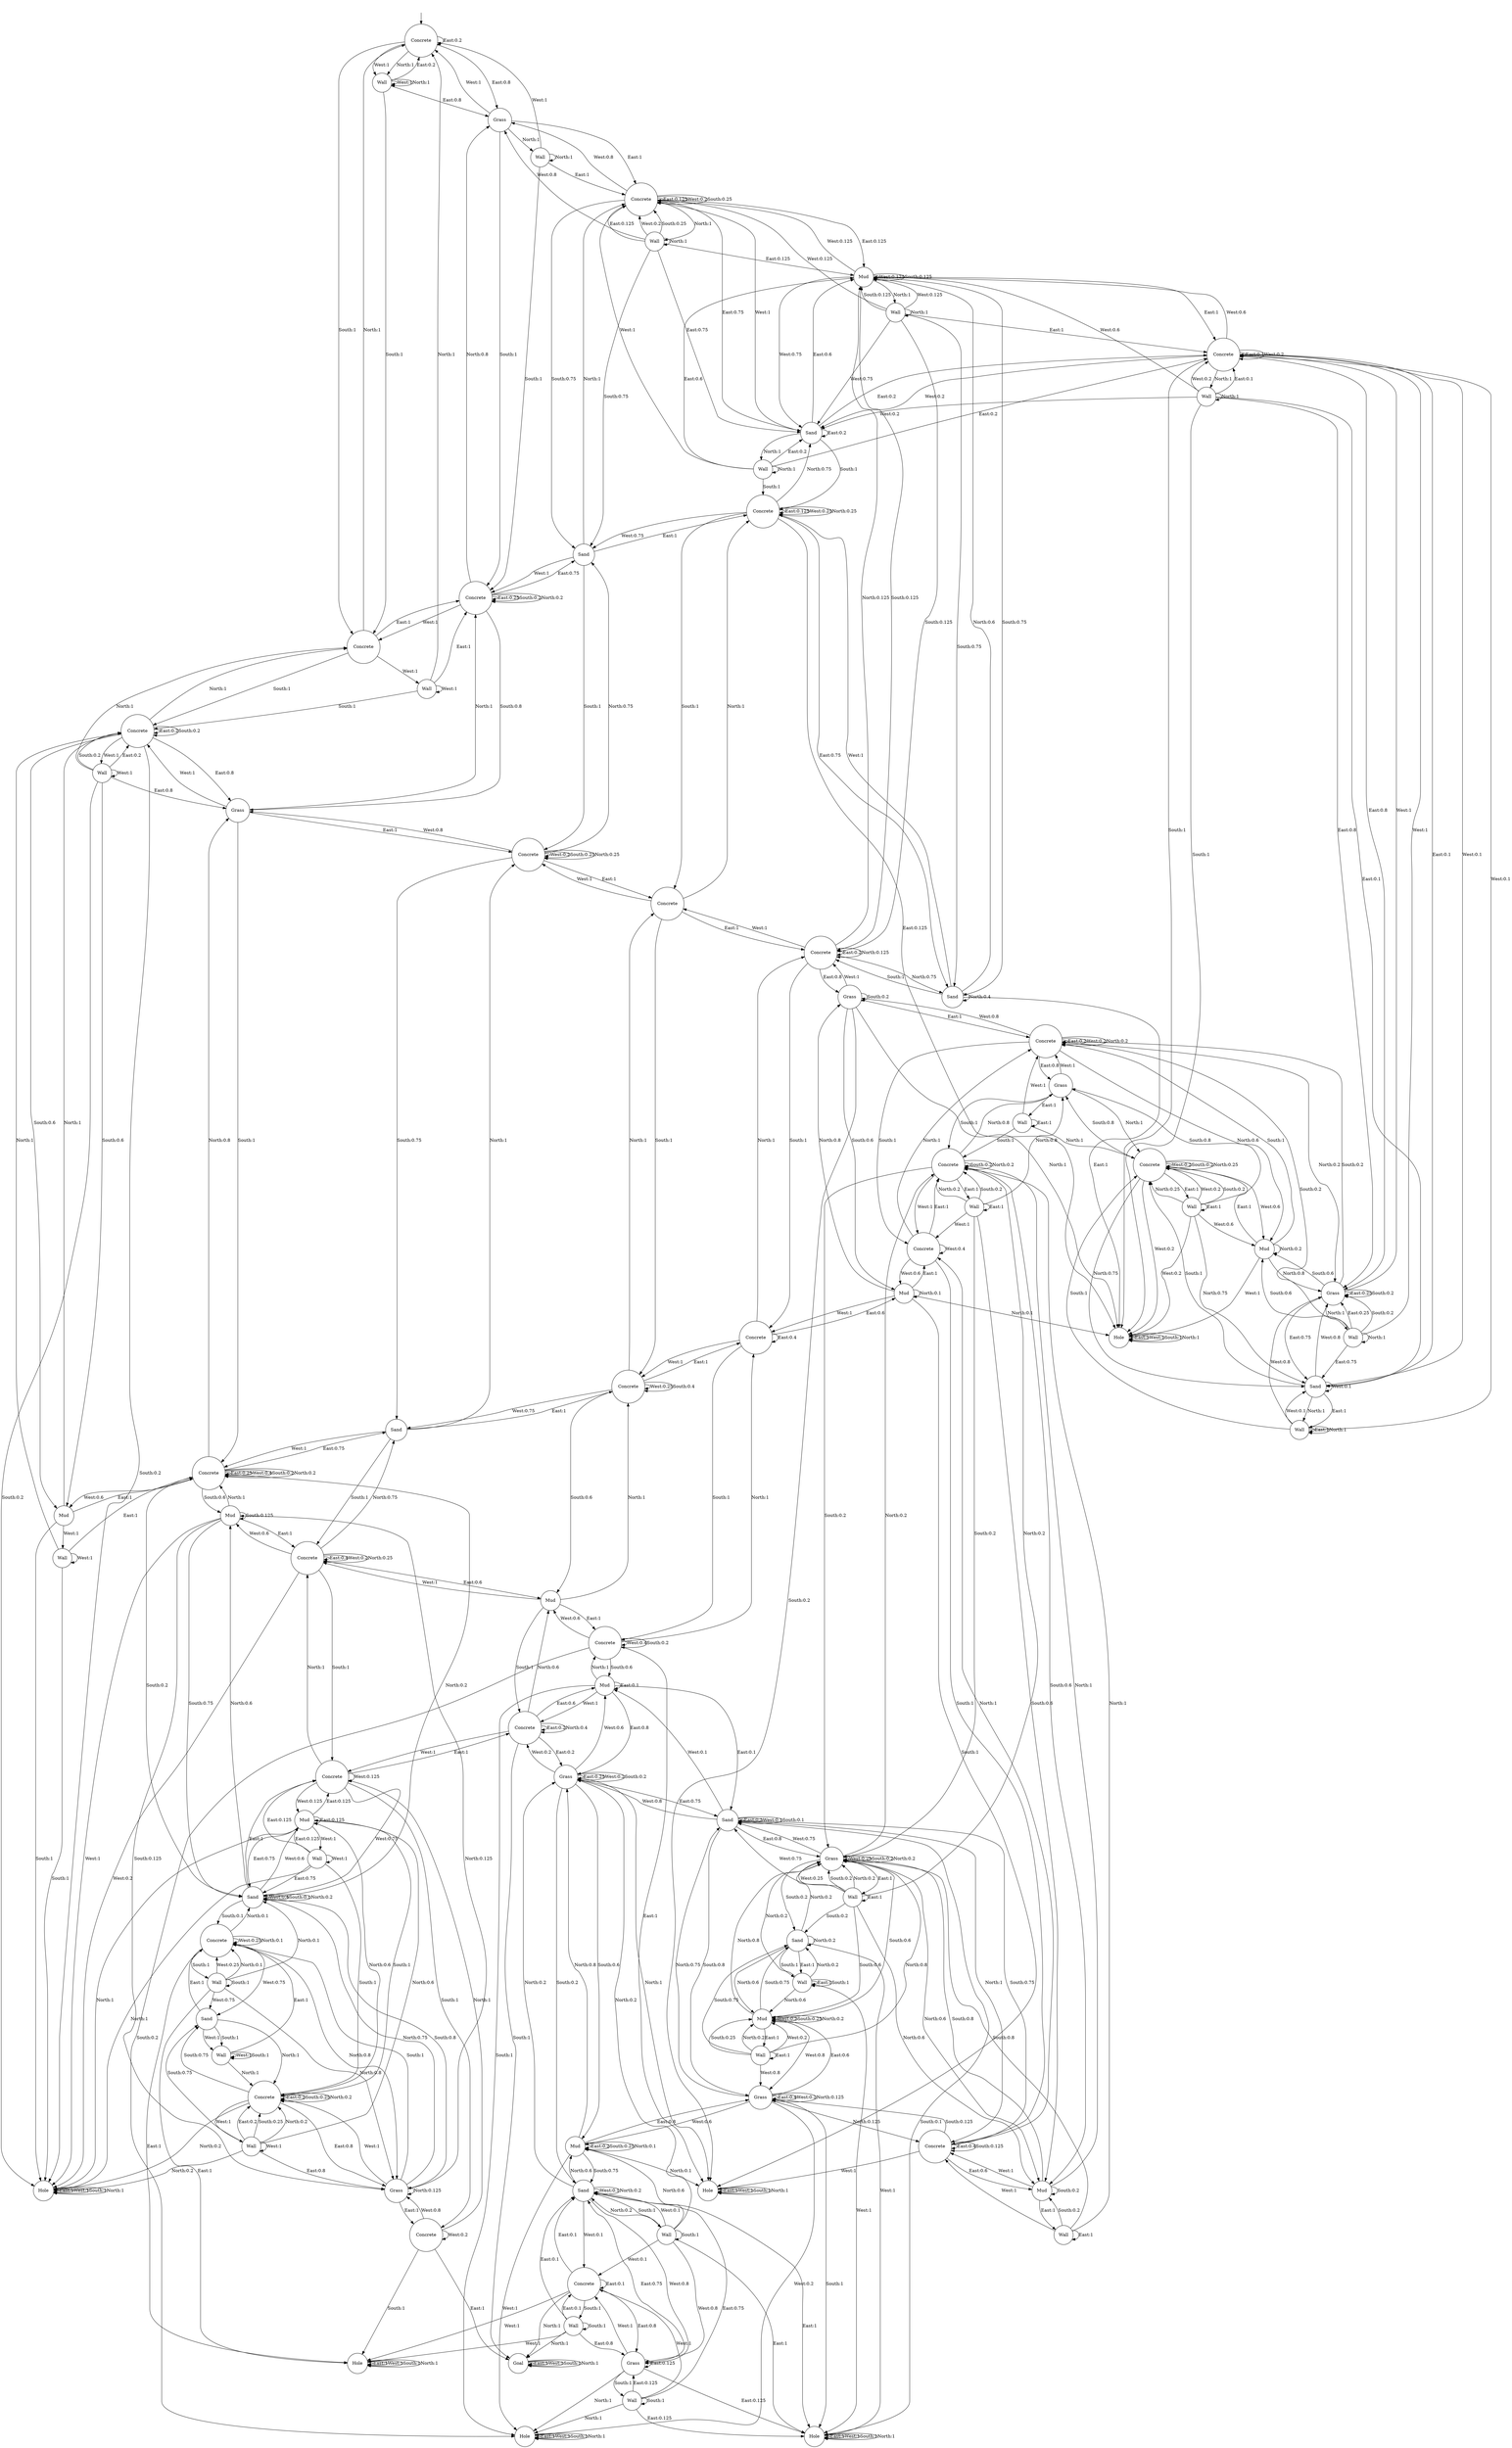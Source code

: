 digraph g {
__start0 [label="" shape="none"];
0 [shape="circle" label="Concrete"];
1 [shape="circle" label="Wall"];
2 [shape="circle" label="Concrete"];
3 [shape="circle" label="Wall"];
4 [shape="circle" label="Concrete"];
5 [shape="circle" label="Wall"];
6 [shape="circle" label="Wall"];
7 [shape="circle" label="Mud"];
8 [shape="circle" label="Hole"];
9 [shape="circle" label="Wall"];
10 [shape="circle" label="Mud"];
11 [shape="circle" label="Concrete"];
12 [shape="circle" label="Wall"];
13 [shape="circle" label="Wall"];
14 [shape="circle" label="Sand"];
15 [shape="circle" label="Wall"];
16 [shape="circle" label="Grass"];
17 [shape="circle" label="Concrete"];
18 [shape="circle" label="Grass"];
19 [shape="circle" label="Concrete"];
20 [shape="circle" label="Mud"];
21 [shape="circle" label="Sand"];
22 [shape="circle" label="Grass"];
23 [shape="circle" label="Concrete"];
24 [shape="circle" label="Wall"];
25 [shape="circle" label="Concrete"];
26 [shape="circle" label="Wall"];
27 [shape="circle" label="Sand"];
28 [shape="circle" label="Concrete"];
29 [shape="circle" label="Sand"];
30 [shape="circle" label="Concrete"];
31 [shape="circle" label="Concrete"];
32 [shape="circle" label="Concrete"];
33 [shape="circle" label="Hole"];
34 [shape="circle" label="Wall"];
35 [shape="circle" label="Sand"];
36 [shape="circle" label="Concrete"];
37 [shape="circle" label="Concrete"];
38 [shape="circle" label="Concrete"];
39 [shape="circle" label="Mud"];
40 [shape="circle" label="Concrete"];
41 [shape="circle" label="Goal"];
42 [shape="circle" label="Concrete"];
43 [shape="circle" label="Wall"];
44 [shape="circle" label="Wall"];
45 [shape="circle" label="Mud"];
46 [shape="circle" label="Sand"];
47 [shape="circle" label="Concrete"];
48 [shape="circle" label="Concrete"];
49 [shape="circle" label="Concrete"];
50 [shape="circle" label="Mud"];
51 [shape="circle" label="Hole"];
52 [shape="circle" label="Wall"];
53 [shape="circle" label="Grass"];
54 [shape="circle" label="Concrete"];
55 [shape="circle" label="Wall"];
56 [shape="circle" label="Hole"];
57 [shape="circle" label="Grass"];
58 [shape="circle" label="Mud"];
59 [shape="circle" label="Hole"];
60 [shape="circle" label="Grass"];
61 [shape="circle" label="Mud"];
62 [shape="circle" label="Wall"];
63 [shape="circle" label="Sand"];
64 [shape="circle" label="Wall"];
65 [shape="circle" label="Grass"];
66 [shape="circle" label="Mud"];
67 [shape="circle" label="Concrete"];
68 [shape="circle" label="Concrete"];
69 [shape="circle" label="Concrete"];
70 [shape="circle" label="Sand"];
71 [shape="circle" label="Grass"];
72 [shape="circle" label="Hole"];
73 [shape="circle" label="Wall"];
74 [shape="circle" label="Sand"];
75 [shape="circle" label="Concrete"];
76 [shape="circle" label="Wall"];
77 [shape="circle" label="Wall"];
78 [shape="circle" label="Grass"];
79 [shape="circle" label="Concrete"];
80 [shape="circle" label="Wall"];
81 [shape="circle" label="Wall"];
82 [shape="circle" label="Mud"];
83 [shape="circle" label="Wall"];
84 [shape="circle" label="Grass"];
85 [shape="circle" label="Wall"];
86 [shape="circle" label="Mud"];
87 [shape="circle" label="Wall"];
88 [shape="circle" label="Sand"];
0 -> 0 [label="East:0.2"];
0 -> 16 [label="East:0.8"];
0 -> 1 [label="West:1"];
0 -> 2 [label="South:1"];
0 -> 1 [label="North:1"];
1 -> 0 [label="East:0.2"];
1 -> 16 [label="East:0.8"];
1 -> 1 [label="West:1"];
1 -> 2 [label="South:1"];
1 -> 1 [label="North:1"];
2 -> 17 [label="East:1"];
2 -> 3 [label="West:1"];
2 -> 4 [label="South:1"];
2 -> 0 [label="North:1"];
3 -> 17 [label="East:1"];
3 -> 3 [label="West:1"];
3 -> 4 [label="South:1"];
3 -> 0 [label="North:1"];
4 -> 4 [label="East:0.2"];
4 -> 18 [label="East:0.8"];
4 -> 5 [label="West:1"];
4 -> 4 [label="South:0.2"];
4 -> 7 [label="South:0.6"];
4 -> 8 [label="South:0.2"];
4 -> 2 [label="North:1"];
5 -> 4 [label="East:0.2"];
5 -> 18 [label="East:0.8"];
5 -> 5 [label="West:1"];
5 -> 4 [label="South:0.2"];
5 -> 7 [label="South:0.6"];
5 -> 8 [label="South:0.2"];
5 -> 2 [label="North:1"];
6 -> 19 [label="East:1"];
6 -> 6 [label="West:1"];
6 -> 8 [label="South:1"];
6 -> 4 [label="North:1"];
7 -> 19 [label="East:1"];
7 -> 6 [label="West:1"];
7 -> 8 [label="South:1"];
7 -> 4 [label="North:1"];
8 -> 8 [label="East:1"];
8 -> 8 [label="West:1"];
8 -> 8 [label="South:1"];
8 -> 8 [label="North:1"];
9 -> 10 [label="East:0.125"];
9 -> 21 [label="East:0.75"];
9 -> 31 [label="East:0.125"];
9 -> 9 [label="West:1"];
9 -> 11 [label="South:1"];
9 -> 8 [label="North:1"];
10 -> 10 [label="East:0.125"];
10 -> 21 [label="East:0.75"];
10 -> 31 [label="East:0.125"];
10 -> 9 [label="West:1"];
10 -> 11 [label="South:1"];
10 -> 8 [label="North:1"];
11 -> 11 [label="East:0.2"];
11 -> 22 [label="East:0.8"];
11 -> 12 [label="West:1"];
11 -> 11 [label="South:0.25"];
11 -> 14 [label="South:0.75"];
11 -> 8 [label="North:0.2"];
11 -> 10 [label="North:0.6"];
11 -> 11 [label="North:0.2"];
12 -> 11 [label="East:0.2"];
12 -> 22 [label="East:0.8"];
12 -> 12 [label="West:1"];
12 -> 11 [label="South:0.25"];
12 -> 14 [label="South:0.75"];
12 -> 8 [label="North:0.2"];
12 -> 10 [label="North:0.6"];
12 -> 11 [label="North:0.2"];
13 -> 23 [label="East:1"];
13 -> 13 [label="West:1"];
13 -> 13 [label="South:1"];
13 -> 11 [label="North:1"];
14 -> 23 [label="East:1"];
14 -> 13 [label="West:1"];
14 -> 13 [label="South:1"];
14 -> 11 [label="North:1"];
15 -> 25 [label="East:1"];
15 -> 0 [label="West:1"];
15 -> 17 [label="South:1"];
15 -> 15 [label="North:1"];
16 -> 25 [label="East:1"];
16 -> 0 [label="West:1"];
16 -> 17 [label="South:1"];
16 -> 15 [label="North:1"];
17 -> 17 [label="East:0.25"];
17 -> 27 [label="East:0.75"];
17 -> 2 [label="West:1"];
17 -> 17 [label="South:0.2"];
17 -> 18 [label="South:0.8"];
17 -> 16 [label="North:0.8"];
17 -> 17 [label="North:0.2"];
18 -> 28 [label="East:1"];
18 -> 4 [label="West:1"];
18 -> 19 [label="South:1"];
18 -> 17 [label="North:1"];
19 -> 19 [label="East:0.25"];
19 -> 29 [label="East:0.75"];
19 -> 7 [label="West:0.6"];
19 -> 19 [label="West:0.4"];
19 -> 19 [label="South:0.2"];
19 -> 20 [label="South:0.6"];
19 -> 21 [label="South:0.2"];
19 -> 18 [label="North:0.8"];
19 -> 19 [label="North:0.2"];
20 -> 30 [label="East:1"];
20 -> 8 [label="West:1"];
20 -> 20 [label="South:0.125"];
20 -> 21 [label="South:0.75"];
20 -> 22 [label="South:0.125"];
20 -> 19 [label="North:1"];
21 -> 31 [label="East:1"];
21 -> 10 [label="West:0.6"];
21 -> 21 [label="West:0.4"];
21 -> 21 [label="South:0.1"];
21 -> 22 [label="South:0.8"];
21 -> 23 [label="South:0.1"];
21 -> 19 [label="North:0.2"];
21 -> 20 [label="North:0.6"];
21 -> 21 [label="North:0.2"];
22 -> 32 [label="East:1"];
22 -> 11 [label="West:1"];
22 -> 23 [label="South:1"];
22 -> 20 [label="North:0.125"];
22 -> 21 [label="North:0.75"];
22 -> 22 [label="North:0.125"];
23 -> 33 [label="East:1"];
23 -> 14 [label="West:0.75"];
23 -> 23 [label="West:0.25"];
23 -> 24 [label="South:1"];
23 -> 21 [label="North:0.1"];
23 -> 22 [label="North:0.8"];
23 -> 23 [label="North:0.1"];
24 -> 33 [label="East:1"];
24 -> 14 [label="West:0.75"];
24 -> 23 [label="West:0.25"];
24 -> 24 [label="South:1"];
24 -> 21 [label="North:0.1"];
24 -> 22 [label="North:0.8"];
24 -> 23 [label="North:0.1"];
25 -> 25 [label="East:0.125"];
25 -> 35 [label="East:0.75"];
25 -> 45 [label="East:0.125"];
25 -> 16 [label="West:0.8"];
25 -> 25 [label="West:0.2"];
25 -> 25 [label="South:0.25"];
25 -> 27 [label="South:0.75"];
25 -> 26 [label="North:1"];
26 -> 25 [label="East:0.125"];
26 -> 35 [label="East:0.75"];
26 -> 45 [label="East:0.125"];
26 -> 16 [label="West:0.8"];
26 -> 25 [label="West:0.2"];
26 -> 25 [label="South:0.25"];
26 -> 27 [label="South:0.75"];
26 -> 26 [label="North:1"];
27 -> 36 [label="East:1"];
27 -> 17 [label="West:1"];
27 -> 28 [label="South:1"];
27 -> 25 [label="North:1"];
28 -> 37 [label="East:1"];
28 -> 18 [label="West:0.8"];
28 -> 28 [label="West:0.2"];
28 -> 28 [label="South:0.25"];
28 -> 29 [label="South:0.75"];
28 -> 27 [label="North:0.75"];
28 -> 28 [label="North:0.25"];
29 -> 38 [label="East:1"];
29 -> 19 [label="West:1"];
29 -> 30 [label="South:1"];
29 -> 28 [label="North:1"];
30 -> 30 [label="East:0.4"];
30 -> 39 [label="East:0.6"];
30 -> 8 [label="West:0.2"];
30 -> 20 [label="West:0.6"];
30 -> 30 [label="West:0.2"];
30 -> 31 [label="South:1"];
30 -> 29 [label="North:0.75"];
30 -> 30 [label="North:0.25"];
31 -> 40 [label="East:1"];
31 -> 10 [label="West:0.125"];
31 -> 21 [label="West:0.75"];
31 -> 31 [label="West:0.125"];
31 -> 32 [label="South:1"];
31 -> 30 [label="North:1"];
32 -> 41 [label="East:1"];
32 -> 22 [label="West:0.8"];
32 -> 32 [label="West:0.2"];
32 -> 33 [label="South:1"];
32 -> 31 [label="North:1"];
33 -> 33 [label="East:1"];
33 -> 33 [label="West:1"];
33 -> 33 [label="South:1"];
33 -> 33 [label="North:1"];
34 -> 35 [label="East:0.2"];
34 -> 45 [label="East:0.6"];
34 -> 54 [label="East:0.2"];
34 -> 25 [label="West:1"];
34 -> 36 [label="South:1"];
34 -> 34 [label="North:1"];
35 -> 35 [label="East:0.2"];
35 -> 45 [label="East:0.6"];
35 -> 54 [label="East:0.2"];
35 -> 25 [label="West:1"];
35 -> 36 [label="South:1"];
35 -> 34 [label="North:1"];
36 -> 36 [label="East:0.125"];
36 -> 46 [label="East:0.75"];
36 -> 56 [label="East:0.125"];
36 -> 27 [label="West:0.75"];
36 -> 36 [label="West:0.25"];
36 -> 37 [label="South:1"];
36 -> 35 [label="North:0.75"];
36 -> 36 [label="North:0.25"];
37 -> 47 [label="East:1"];
37 -> 28 [label="West:1"];
37 -> 38 [label="South:1"];
37 -> 36 [label="North:1"];
38 -> 48 [label="East:1"];
38 -> 29 [label="West:0.75"];
38 -> 38 [label="West:0.25"];
38 -> 38 [label="South:0.4"];
38 -> 39 [label="South:0.6"];
38 -> 37 [label="North:1"];
39 -> 49 [label="East:1"];
39 -> 30 [label="West:1"];
39 -> 40 [label="South:1"];
39 -> 38 [label="North:1"];
40 -> 40 [label="East:0.2"];
40 -> 50 [label="East:0.6"];
40 -> 60 [label="East:0.2"];
40 -> 31 [label="West:1"];
40 -> 41 [label="South:1"];
40 -> 39 [label="North:0.6"];
40 -> 40 [label="North:0.4"];
41 -> 41 [label="East:1"];
41 -> 41 [label="West:1"];
41 -> 41 [label="South:1"];
41 -> 41 [label="North:1"];
42 -> 42 [label="East:0.1"];
42 -> 53 [label="East:0.8"];
42 -> 63 [label="East:0.1"];
42 -> 33 [label="West:1"];
42 -> 43 [label="South:1"];
42 -> 41 [label="North:1"];
43 -> 42 [label="East:0.1"];
43 -> 53 [label="East:0.8"];
43 -> 63 [label="East:0.1"];
43 -> 33 [label="West:1"];
43 -> 43 [label="South:1"];
43 -> 41 [label="North:1"];
44 -> 54 [label="East:1"];
44 -> 25 [label="West:0.125"];
44 -> 35 [label="West:0.75"];
44 -> 45 [label="West:0.125"];
44 -> 45 [label="South:0.125"];
44 -> 46 [label="South:0.75"];
44 -> 47 [label="South:0.125"];
44 -> 44 [label="North:1"];
45 -> 54 [label="East:1"];
45 -> 25 [label="West:0.125"];
45 -> 35 [label="West:0.75"];
45 -> 45 [label="West:0.125"];
45 -> 45 [label="South:0.125"];
45 -> 46 [label="South:0.75"];
45 -> 47 [label="South:0.125"];
45 -> 44 [label="North:1"];
46 -> 56 [label="East:1"];
46 -> 36 [label="West:1"];
46 -> 47 [label="South:1"];
46 -> 45 [label="North:0.6"];
46 -> 46 [label="North:0.4"];
47 -> 47 [label="East:0.2"];
47 -> 57 [label="East:0.8"];
47 -> 37 [label="West:1"];
47 -> 48 [label="South:1"];
47 -> 45 [label="North:0.125"];
47 -> 46 [label="North:0.75"];
47 -> 47 [label="North:0.125"];
48 -> 48 [label="East:0.4"];
48 -> 58 [label="East:0.6"];
48 -> 38 [label="West:1"];
48 -> 49 [label="South:1"];
48 -> 47 [label="North:1"];
49 -> 59 [label="East:1"];
49 -> 39 [label="West:0.6"];
49 -> 49 [label="West:0.4"];
49 -> 49 [label="South:0.2"];
49 -> 50 [label="South:0.6"];
49 -> 51 [label="South:0.2"];
49 -> 48 [label="North:1"];
50 -> 50 [label="East:0.1"];
50 -> 60 [label="East:0.8"];
50 -> 70 [label="East:0.1"];
50 -> 40 [label="West:1"];
50 -> 51 [label="South:1"];
50 -> 49 [label="North:1"];
51 -> 51 [label="East:1"];
51 -> 51 [label="West:1"];
51 -> 51 [label="South:1"];
51 -> 51 [label="North:1"];
52 -> 53 [label="East:0.125"];
52 -> 63 [label="East:0.75"];
52 -> 72 [label="East:0.125"];
52 -> 42 [label="West:1"];
52 -> 52 [label="South:1"];
52 -> 51 [label="North:1"];
53 -> 53 [label="East:0.125"];
53 -> 63 [label="East:0.75"];
53 -> 72 [label="East:0.125"];
53 -> 42 [label="West:1"];
53 -> 52 [label="South:1"];
53 -> 51 [label="North:1"];
54 -> 54 [label="East:0.1"];
54 -> 65 [label="East:0.8"];
54 -> 74 [label="East:0.1"];
54 -> 35 [label="West:0.2"];
54 -> 45 [label="West:0.6"];
54 -> 54 [label="West:0.2"];
54 -> 56 [label="South:1"];
54 -> 55 [label="North:1"];
55 -> 54 [label="East:0.1"];
55 -> 65 [label="East:0.8"];
55 -> 74 [label="East:0.1"];
55 -> 35 [label="West:0.2"];
55 -> 45 [label="West:0.6"];
55 -> 54 [label="West:0.2"];
55 -> 56 [label="South:1"];
55 -> 55 [label="North:1"];
56 -> 56 [label="East:1"];
56 -> 56 [label="West:1"];
56 -> 56 [label="South:1"];
56 -> 56 [label="North:1"];
57 -> 67 [label="East:1"];
57 -> 47 [label="West:1"];
57 -> 57 [label="South:0.2"];
57 -> 58 [label="South:0.6"];
57 -> 59 [label="South:0.2"];
57 -> 56 [label="North:1"];
58 -> 68 [label="East:1"];
58 -> 48 [label="West:1"];
58 -> 59 [label="South:1"];
58 -> 56 [label="North:0.1"];
58 -> 57 [label="North:0.8"];
58 -> 58 [label="North:0.1"];
59 -> 59 [label="East:1"];
59 -> 59 [label="West:1"];
59 -> 59 [label="South:1"];
59 -> 59 [label="North:1"];
60 -> 60 [label="East:0.25"];
60 -> 70 [label="East:0.75"];
60 -> 40 [label="West:0.2"];
60 -> 50 [label="West:0.6"];
60 -> 60 [label="West:0.2"];
60 -> 60 [label="South:0.2"];
60 -> 61 [label="South:0.6"];
60 -> 63 [label="South:0.2"];
60 -> 59 [label="North:1"];
61 -> 61 [label="East:0.2"];
61 -> 71 [label="East:0.8"];
61 -> 51 [label="West:1"];
61 -> 61 [label="South:0.25"];
61 -> 63 [label="South:0.75"];
61 -> 59 [label="North:0.1"];
61 -> 60 [label="North:0.8"];
61 -> 61 [label="North:0.1"];
62 -> 72 [label="East:1"];
62 -> 42 [label="West:0.1"];
62 -> 53 [label="West:0.8"];
62 -> 63 [label="West:0.1"];
62 -> 62 [label="South:1"];
62 -> 60 [label="North:0.2"];
62 -> 61 [label="North:0.6"];
62 -> 63 [label="North:0.2"];
63 -> 72 [label="East:1"];
63 -> 42 [label="West:0.1"];
63 -> 53 [label="West:0.8"];
63 -> 63 [label="West:0.1"];
63 -> 62 [label="South:1"];
63 -> 60 [label="North:0.2"];
63 -> 61 [label="North:0.6"];
63 -> 63 [label="North:0.2"];
64 -> 65 [label="East:0.25"];
64 -> 74 [label="East:0.75"];
64 -> 54 [label="West:1"];
64 -> 65 [label="South:0.2"];
64 -> 66 [label="South:0.6"];
64 -> 67 [label="South:0.2"];
64 -> 64 [label="North:1"];
65 -> 65 [label="East:0.25"];
65 -> 74 [label="East:0.75"];
65 -> 54 [label="West:1"];
65 -> 65 [label="South:0.2"];
65 -> 66 [label="South:0.6"];
65 -> 67 [label="South:0.2"];
65 -> 64 [label="North:1"];
66 -> 75 [label="East:1"];
66 -> 56 [label="West:1"];
66 -> 67 [label="South:1"];
66 -> 65 [label="North:0.8"];
66 -> 66 [label="North:0.2"];
67 -> 67 [label="East:0.2"];
67 -> 78 [label="East:0.8"];
67 -> 57 [label="West:0.8"];
67 -> 67 [label="West:0.2"];
67 -> 68 [label="South:1"];
67 -> 65 [label="North:0.2"];
67 -> 66 [label="North:0.6"];
67 -> 67 [label="North:0.2"];
68 -> 79 [label="East:1"];
68 -> 58 [label="West:0.6"];
68 -> 68 [label="West:0.4"];
68 -> 69 [label="South:1"];
68 -> 67 [label="North:1"];
69 -> 69 [label="East:0.4"];
69 -> 82 [label="East:0.6"];
69 -> 59 [label="West:1"];
69 -> 69 [label="South:0.125"];
69 -> 70 [label="South:0.75"];
69 -> 71 [label="South:0.125"];
69 -> 68 [label="North:1"];
70 -> 70 [label="East:0.2"];
70 -> 84 [label="East:0.8"];
70 -> 50 [label="West:0.1"];
70 -> 60 [label="West:0.8"];
70 -> 70 [label="West:0.1"];
70 -> 70 [label="South:0.1"];
70 -> 71 [label="South:0.8"];
70 -> 72 [label="South:0.1"];
70 -> 69 [label="North:1"];
71 -> 71 [label="East:0.4"];
71 -> 86 [label="East:0.6"];
71 -> 51 [label="West:0.2"];
71 -> 61 [label="West:0.6"];
71 -> 71 [label="West:0.2"];
71 -> 72 [label="South:1"];
71 -> 69 [label="North:0.125"];
71 -> 70 [label="North:0.75"];
71 -> 71 [label="North:0.125"];
72 -> 72 [label="East:1"];
72 -> 72 [label="West:1"];
72 -> 72 [label="South:1"];
72 -> 72 [label="North:1"];
73 -> 73 [label="East:1"];
73 -> 54 [label="West:0.1"];
73 -> 65 [label="West:0.8"];
73 -> 74 [label="West:0.1"];
73 -> 75 [label="South:1"];
73 -> 73 [label="North:1"];
74 -> 73 [label="East:1"];
74 -> 54 [label="West:0.1"];
74 -> 65 [label="West:0.8"];
74 -> 74 [label="West:0.1"];
74 -> 75 [label="South:1"];
74 -> 73 [label="North:1"];
75 -> 76 [label="East:1"];
75 -> 56 [label="West:0.2"];
75 -> 66 [label="West:0.6"];
75 -> 75 [label="West:0.2"];
75 -> 75 [label="South:0.2"];
75 -> 78 [label="South:0.8"];
75 -> 74 [label="North:0.75"];
75 -> 75 [label="North:0.25"];
76 -> 76 [label="East:1"];
76 -> 56 [label="West:0.2"];
76 -> 66 [label="West:0.6"];
76 -> 75 [label="West:0.2"];
76 -> 75 [label="South:0.2"];
76 -> 78 [label="South:0.8"];
76 -> 74 [label="North:0.75"];
76 -> 75 [label="North:0.25"];
77 -> 77 [label="East:1"];
77 -> 67 [label="West:1"];
77 -> 79 [label="South:1"];
77 -> 75 [label="North:1"];
78 -> 77 [label="East:1"];
78 -> 67 [label="West:1"];
78 -> 79 [label="South:1"];
78 -> 75 [label="North:1"];
79 -> 80 [label="East:1"];
79 -> 68 [label="West:1"];
79 -> 79 [label="South:0.2"];
79 -> 82 [label="South:0.6"];
79 -> 84 [label="South:0.2"];
79 -> 78 [label="North:0.8"];
79 -> 79 [label="North:0.2"];
80 -> 80 [label="East:1"];
80 -> 68 [label="West:1"];
80 -> 79 [label="South:0.2"];
80 -> 82 [label="South:0.6"];
80 -> 84 [label="South:0.2"];
80 -> 78 [label="North:0.8"];
80 -> 79 [label="North:0.2"];
81 -> 81 [label="East:1"];
81 -> 69 [label="West:1"];
81 -> 82 [label="South:0.2"];
81 -> 84 [label="South:0.8"];
81 -> 79 [label="North:1"];
82 -> 81 [label="East:1"];
82 -> 69 [label="West:1"];
82 -> 82 [label="South:0.2"];
82 -> 84 [label="South:0.8"];
82 -> 79 [label="North:1"];
83 -> 83 [label="East:1"];
83 -> 70 [label="West:0.75"];
83 -> 84 [label="West:0.25"];
83 -> 84 [label="South:0.2"];
83 -> 86 [label="South:0.6"];
83 -> 88 [label="South:0.2"];
83 -> 79 [label="North:0.2"];
83 -> 82 [label="North:0.6"];
83 -> 84 [label="North:0.2"];
84 -> 83 [label="East:1"];
84 -> 70 [label="West:0.75"];
84 -> 84 [label="West:0.25"];
84 -> 84 [label="South:0.2"];
84 -> 86 [label="South:0.6"];
84 -> 88 [label="South:0.2"];
84 -> 79 [label="North:0.2"];
84 -> 82 [label="North:0.6"];
84 -> 84 [label="North:0.2"];
85 -> 85 [label="East:1"];
85 -> 71 [label="West:0.8"];
85 -> 86 [label="West:0.2"];
85 -> 86 [label="South:0.25"];
85 -> 88 [label="South:0.75"];
85 -> 84 [label="North:0.8"];
85 -> 86 [label="North:0.2"];
86 -> 85 [label="East:1"];
86 -> 71 [label="West:0.8"];
86 -> 86 [label="West:0.2"];
86 -> 86 [label="South:0.25"];
86 -> 88 [label="South:0.75"];
86 -> 84 [label="North:0.8"];
86 -> 86 [label="North:0.2"];
87 -> 87 [label="East:1"];
87 -> 72 [label="West:1"];
87 -> 87 [label="South:1"];
87 -> 84 [label="North:0.2"];
87 -> 86 [label="North:0.6"];
87 -> 88 [label="North:0.2"];
88 -> 87 [label="East:1"];
88 -> 72 [label="West:1"];
88 -> 87 [label="South:1"];
88 -> 84 [label="North:0.2"];
88 -> 86 [label="North:0.6"];
88 -> 88 [label="North:0.2"];
__start0 -> 0;
}
